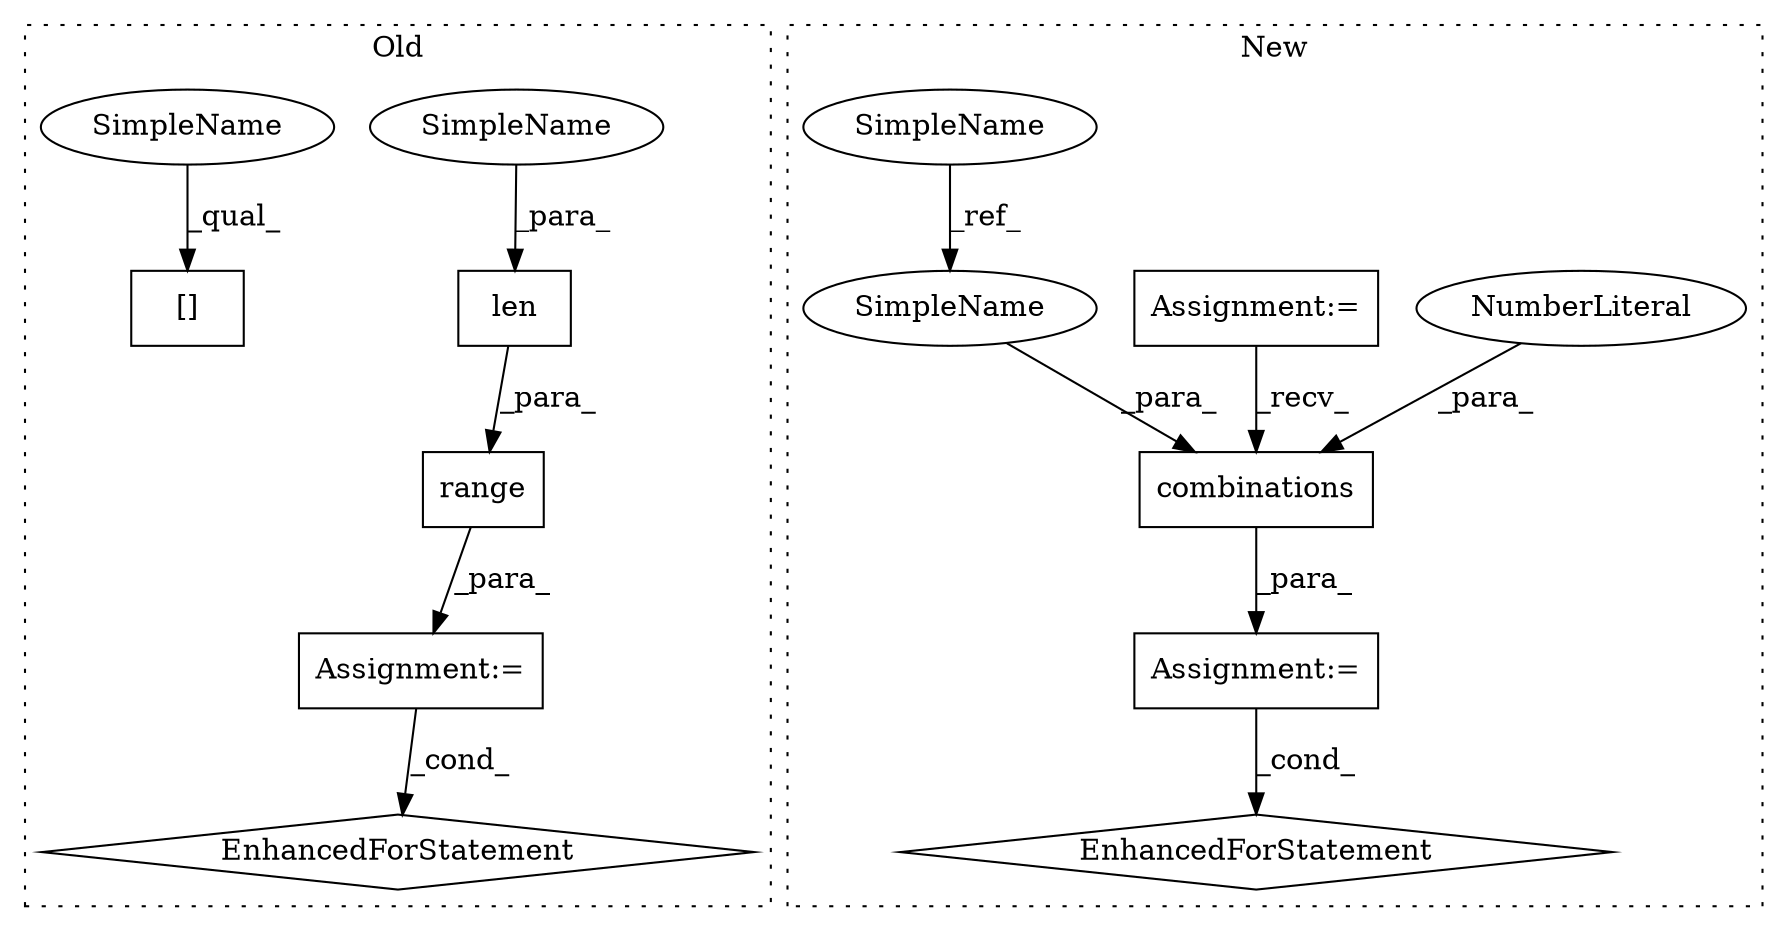 digraph G {
subgraph cluster0 {
1 [label="len" a="32" s="4111,4130" l="4,1" shape="box"];
5 [label="EnhancedForStatement" a="70" s="4229,4317" l="57,2" shape="diamond"];
8 [label="[]" a="2" s="4557,4576" l="16,1" shape="box"];
9 [label="range" a="32" s="4198,4218" l="6,1" shape="box"];
10 [label="Assignment:=" a="7" s="4137,4219" l="53,2" shape="box"];
13 [label="SimpleName" a="42" s="4115" l="15" shape="ellipse"];
14 [label="SimpleName" a="42" s="4557" l="15" shape="ellipse"];
label = "Old";
style="dotted";
}
subgraph cluster1 {
2 [label="combinations" a="32" s="4144,4174" l="13,1" shape="box"];
3 [label="NumberLiteral" a="34" s="4173" l="1" shape="ellipse"];
4 [label="Assignment:=" a="7" s="3752" l="9" shape="box"];
6 [label="EnhancedForStatement" a="70" s="4063,4175" l="63,2" shape="diamond"];
7 [label="SimpleName" a="42" s="3993" l="15" shape="ellipse"];
11 [label="Assignment:=" a="7" s="4063,4175" l="63,2" shape="box"];
12 [label="SimpleName" a="42" s="4157" l="15" shape="ellipse"];
label = "New";
style="dotted";
}
1 -> 9 [label="_para_"];
2 -> 11 [label="_para_"];
3 -> 2 [label="_para_"];
4 -> 2 [label="_recv_"];
7 -> 12 [label="_ref_"];
9 -> 10 [label="_para_"];
10 -> 5 [label="_cond_"];
11 -> 6 [label="_cond_"];
12 -> 2 [label="_para_"];
13 -> 1 [label="_para_"];
14 -> 8 [label="_qual_"];
}